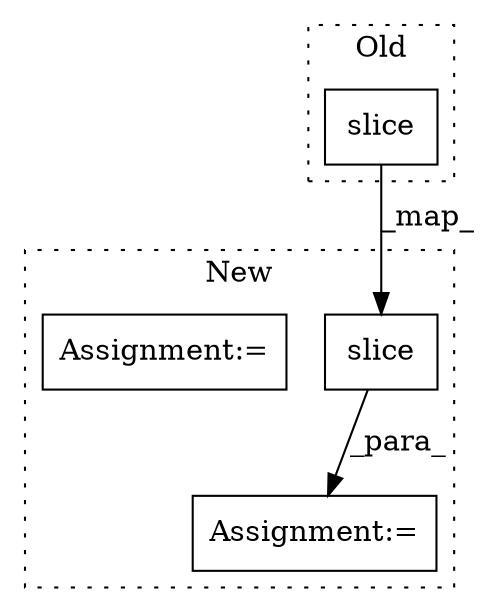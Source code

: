 digraph G {
subgraph cluster0 {
1 [label="slice" a="32" s="10253,10271" l="6,1" shape="box"];
label = "Old";
style="dotted";
}
subgraph cluster1 {
2 [label="slice" a="32" s="10301,10319" l="6,1" shape="box"];
3 [label="Assignment:=" a="7" s="10300" l="1" shape="box"];
4 [label="Assignment:=" a="7" s="10341" l="1" shape="box"];
label = "New";
style="dotted";
}
1 -> 2 [label="_map_"];
2 -> 3 [label="_para_"];
}